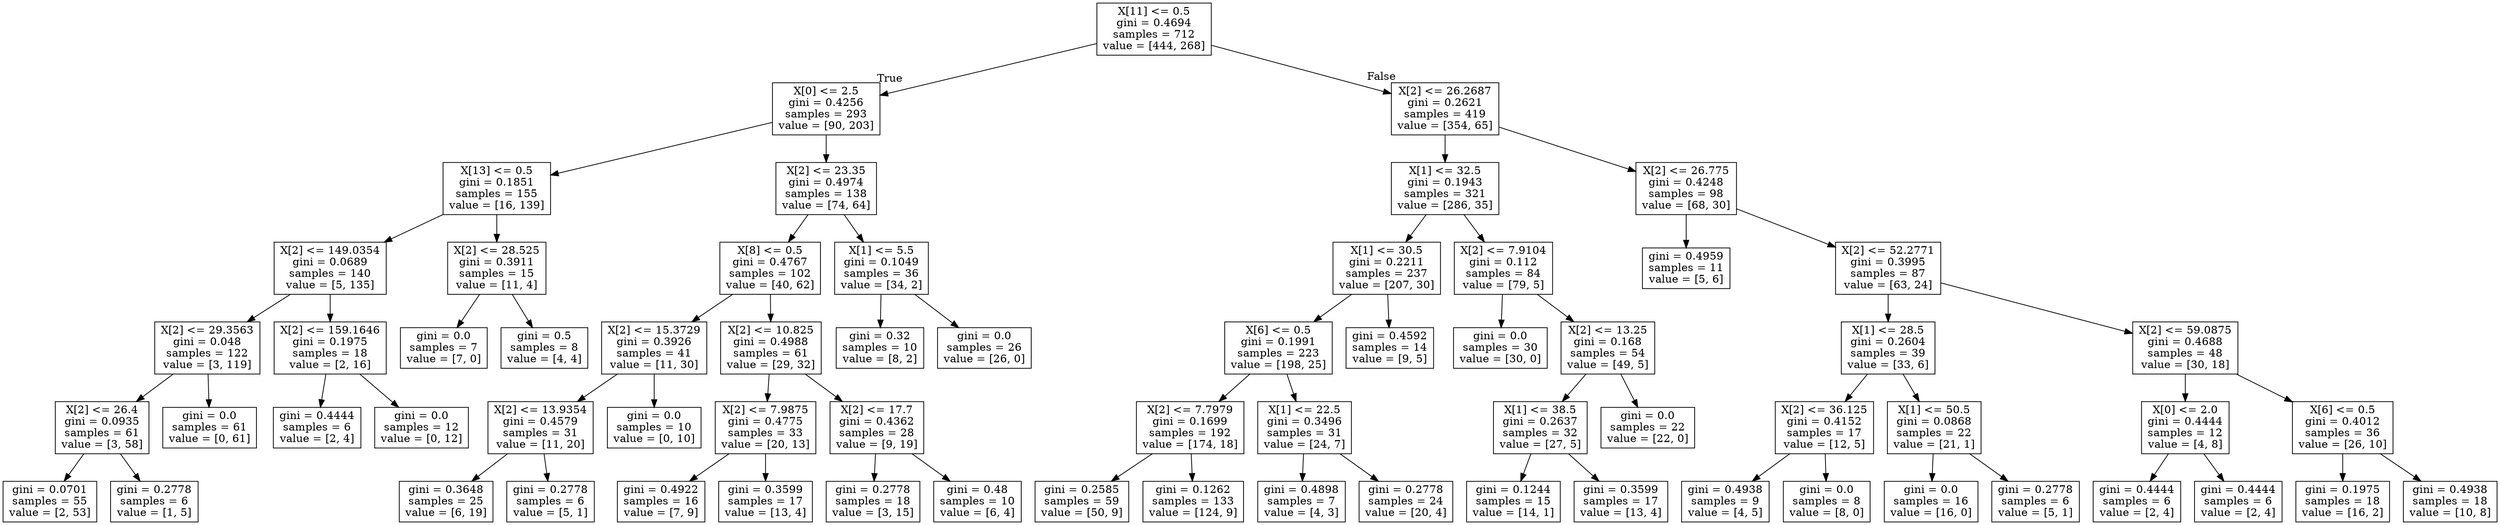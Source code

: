 digraph Tree {
node [shape=box] ;
0 [label="X[11] <= 0.5\ngini = 0.4694\nsamples = 712\nvalue = [444, 268]"] ;
1 [label="X[0] <= 2.5\ngini = 0.4256\nsamples = 293\nvalue = [90, 203]"] ;
0 -> 1 [labeldistance=2.5, labelangle=45, headlabel="True"] ;
2 [label="X[13] <= 0.5\ngini = 0.1851\nsamples = 155\nvalue = [16, 139]"] ;
1 -> 2 ;
3 [label="X[2] <= 149.0354\ngini = 0.0689\nsamples = 140\nvalue = [5, 135]"] ;
2 -> 3 ;
4 [label="X[2] <= 29.3563\ngini = 0.048\nsamples = 122\nvalue = [3, 119]"] ;
3 -> 4 ;
5 [label="X[2] <= 26.4\ngini = 0.0935\nsamples = 61\nvalue = [3, 58]"] ;
4 -> 5 ;
6 [label="gini = 0.0701\nsamples = 55\nvalue = [2, 53]"] ;
5 -> 6 ;
7 [label="gini = 0.2778\nsamples = 6\nvalue = [1, 5]"] ;
5 -> 7 ;
8 [label="gini = 0.0\nsamples = 61\nvalue = [0, 61]"] ;
4 -> 8 ;
9 [label="X[2] <= 159.1646\ngini = 0.1975\nsamples = 18\nvalue = [2, 16]"] ;
3 -> 9 ;
10 [label="gini = 0.4444\nsamples = 6\nvalue = [2, 4]"] ;
9 -> 10 ;
11 [label="gini = 0.0\nsamples = 12\nvalue = [0, 12]"] ;
9 -> 11 ;
12 [label="X[2] <= 28.525\ngini = 0.3911\nsamples = 15\nvalue = [11, 4]"] ;
2 -> 12 ;
13 [label="gini = 0.0\nsamples = 7\nvalue = [7, 0]"] ;
12 -> 13 ;
14 [label="gini = 0.5\nsamples = 8\nvalue = [4, 4]"] ;
12 -> 14 ;
15 [label="X[2] <= 23.35\ngini = 0.4974\nsamples = 138\nvalue = [74, 64]"] ;
1 -> 15 ;
16 [label="X[8] <= 0.5\ngini = 0.4767\nsamples = 102\nvalue = [40, 62]"] ;
15 -> 16 ;
17 [label="X[2] <= 15.3729\ngini = 0.3926\nsamples = 41\nvalue = [11, 30]"] ;
16 -> 17 ;
18 [label="X[2] <= 13.9354\ngini = 0.4579\nsamples = 31\nvalue = [11, 20]"] ;
17 -> 18 ;
19 [label="gini = 0.3648\nsamples = 25\nvalue = [6, 19]"] ;
18 -> 19 ;
20 [label="gini = 0.2778\nsamples = 6\nvalue = [5, 1]"] ;
18 -> 20 ;
21 [label="gini = 0.0\nsamples = 10\nvalue = [0, 10]"] ;
17 -> 21 ;
22 [label="X[2] <= 10.825\ngini = 0.4988\nsamples = 61\nvalue = [29, 32]"] ;
16 -> 22 ;
23 [label="X[2] <= 7.9875\ngini = 0.4775\nsamples = 33\nvalue = [20, 13]"] ;
22 -> 23 ;
24 [label="gini = 0.4922\nsamples = 16\nvalue = [7, 9]"] ;
23 -> 24 ;
25 [label="gini = 0.3599\nsamples = 17\nvalue = [13, 4]"] ;
23 -> 25 ;
26 [label="X[2] <= 17.7\ngini = 0.4362\nsamples = 28\nvalue = [9, 19]"] ;
22 -> 26 ;
27 [label="gini = 0.2778\nsamples = 18\nvalue = [3, 15]"] ;
26 -> 27 ;
28 [label="gini = 0.48\nsamples = 10\nvalue = [6, 4]"] ;
26 -> 28 ;
29 [label="X[1] <= 5.5\ngini = 0.1049\nsamples = 36\nvalue = [34, 2]"] ;
15 -> 29 ;
30 [label="gini = 0.32\nsamples = 10\nvalue = [8, 2]"] ;
29 -> 30 ;
31 [label="gini = 0.0\nsamples = 26\nvalue = [26, 0]"] ;
29 -> 31 ;
32 [label="X[2] <= 26.2687\ngini = 0.2621\nsamples = 419\nvalue = [354, 65]"] ;
0 -> 32 [labeldistance=2.5, labelangle=-45, headlabel="False"] ;
33 [label="X[1] <= 32.5\ngini = 0.1943\nsamples = 321\nvalue = [286, 35]"] ;
32 -> 33 ;
34 [label="X[1] <= 30.5\ngini = 0.2211\nsamples = 237\nvalue = [207, 30]"] ;
33 -> 34 ;
35 [label="X[6] <= 0.5\ngini = 0.1991\nsamples = 223\nvalue = [198, 25]"] ;
34 -> 35 ;
36 [label="X[2] <= 7.7979\ngini = 0.1699\nsamples = 192\nvalue = [174, 18]"] ;
35 -> 36 ;
37 [label="gini = 0.2585\nsamples = 59\nvalue = [50, 9]"] ;
36 -> 37 ;
38 [label="gini = 0.1262\nsamples = 133\nvalue = [124, 9]"] ;
36 -> 38 ;
39 [label="X[1] <= 22.5\ngini = 0.3496\nsamples = 31\nvalue = [24, 7]"] ;
35 -> 39 ;
40 [label="gini = 0.4898\nsamples = 7\nvalue = [4, 3]"] ;
39 -> 40 ;
41 [label="gini = 0.2778\nsamples = 24\nvalue = [20, 4]"] ;
39 -> 41 ;
42 [label="gini = 0.4592\nsamples = 14\nvalue = [9, 5]"] ;
34 -> 42 ;
43 [label="X[2] <= 7.9104\ngini = 0.112\nsamples = 84\nvalue = [79, 5]"] ;
33 -> 43 ;
44 [label="gini = 0.0\nsamples = 30\nvalue = [30, 0]"] ;
43 -> 44 ;
45 [label="X[2] <= 13.25\ngini = 0.168\nsamples = 54\nvalue = [49, 5]"] ;
43 -> 45 ;
46 [label="X[1] <= 38.5\ngini = 0.2637\nsamples = 32\nvalue = [27, 5]"] ;
45 -> 46 ;
47 [label="gini = 0.1244\nsamples = 15\nvalue = [14, 1]"] ;
46 -> 47 ;
48 [label="gini = 0.3599\nsamples = 17\nvalue = [13, 4]"] ;
46 -> 48 ;
49 [label="gini = 0.0\nsamples = 22\nvalue = [22, 0]"] ;
45 -> 49 ;
50 [label="X[2] <= 26.775\ngini = 0.4248\nsamples = 98\nvalue = [68, 30]"] ;
32 -> 50 ;
51 [label="gini = 0.4959\nsamples = 11\nvalue = [5, 6]"] ;
50 -> 51 ;
52 [label="X[2] <= 52.2771\ngini = 0.3995\nsamples = 87\nvalue = [63, 24]"] ;
50 -> 52 ;
53 [label="X[1] <= 28.5\ngini = 0.2604\nsamples = 39\nvalue = [33, 6]"] ;
52 -> 53 ;
54 [label="X[2] <= 36.125\ngini = 0.4152\nsamples = 17\nvalue = [12, 5]"] ;
53 -> 54 ;
55 [label="gini = 0.4938\nsamples = 9\nvalue = [4, 5]"] ;
54 -> 55 ;
56 [label="gini = 0.0\nsamples = 8\nvalue = [8, 0]"] ;
54 -> 56 ;
57 [label="X[1] <= 50.5\ngini = 0.0868\nsamples = 22\nvalue = [21, 1]"] ;
53 -> 57 ;
58 [label="gini = 0.0\nsamples = 16\nvalue = [16, 0]"] ;
57 -> 58 ;
59 [label="gini = 0.2778\nsamples = 6\nvalue = [5, 1]"] ;
57 -> 59 ;
60 [label="X[2] <= 59.0875\ngini = 0.4688\nsamples = 48\nvalue = [30, 18]"] ;
52 -> 60 ;
61 [label="X[0] <= 2.0\ngini = 0.4444\nsamples = 12\nvalue = [4, 8]"] ;
60 -> 61 ;
62 [label="gini = 0.4444\nsamples = 6\nvalue = [2, 4]"] ;
61 -> 62 ;
63 [label="gini = 0.4444\nsamples = 6\nvalue = [2, 4]"] ;
61 -> 63 ;
64 [label="X[6] <= 0.5\ngini = 0.4012\nsamples = 36\nvalue = [26, 10]"] ;
60 -> 64 ;
65 [label="gini = 0.1975\nsamples = 18\nvalue = [16, 2]"] ;
64 -> 65 ;
66 [label="gini = 0.4938\nsamples = 18\nvalue = [10, 8]"] ;
64 -> 66 ;
}
